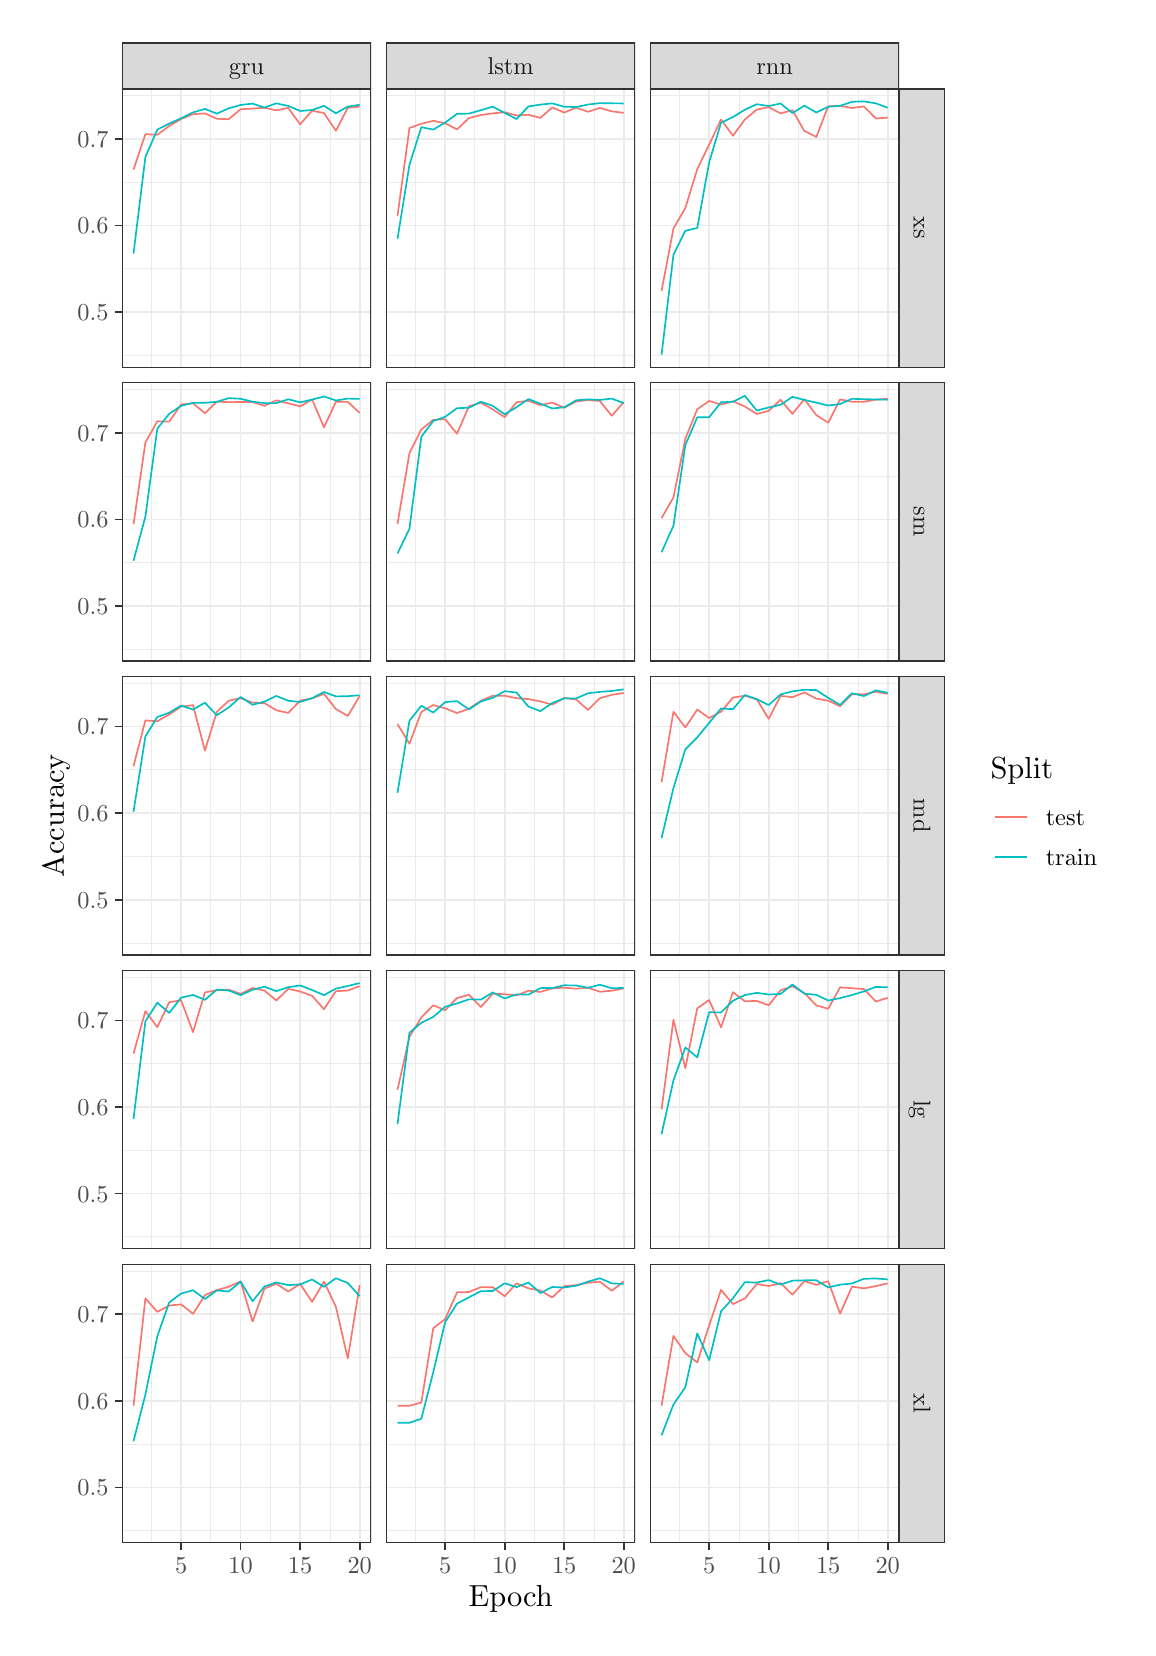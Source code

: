 % Created by tikzDevice version 0.12.4 on 2024-02-26 09:00:55
% !TEX encoding = UTF-8 Unicode
\begin{tikzpicture}[x=1pt,y=1pt]
\definecolor{fillColor}{RGB}{255,255,255}
\path[use as bounding box,fill=fillColor] (0,0) rectangle (397.48,578.16);
\begin{scope}
\path[clip] (  0.00,  0.00) rectangle (397.48,578.16);
\definecolor{drawColor}{RGB}{255,255,255}

\path[draw=drawColor,line width= 0.6pt,line join=round,line cap=round,fill=fillColor] (  0.00,  0.00) rectangle (397.48,578.16);
\end{scope}
\begin{scope}
\path[clip] ( 34.16,455.41) rectangle (124.06,556.09);
\definecolor{fillColor}{RGB}{255,255,255}

\path[fill=fillColor] ( 34.16,455.41) rectangle (124.06,556.09);
\definecolor{drawColor}{gray}{0.92}

\path[draw=drawColor,line width= 0.3pt,line join=round] ( 34.16,459.74) --
	(124.06,459.74);

\path[draw=drawColor,line width= 0.3pt,line join=round] ( 34.16,491.03) --
	(124.06,491.03);

\path[draw=drawColor,line width= 0.3pt,line join=round] ( 34.16,522.32) --
	(124.06,522.32);

\path[draw=drawColor,line width= 0.3pt,line join=round] ( 34.16,553.60) --
	(124.06,553.60);

\path[draw=drawColor,line width= 0.3pt,line join=round] ( 44.69,455.41) --
	( 44.69,556.09);

\path[draw=drawColor,line width= 0.3pt,line join=round] ( 66.20,455.41) --
	( 66.20,556.09);

\path[draw=drawColor,line width= 0.3pt,line join=round] ( 87.71,455.41) --
	( 87.71,556.09);

\path[draw=drawColor,line width= 0.3pt,line join=round] (109.22,455.41) --
	(109.22,556.09);

\path[draw=drawColor,line width= 0.6pt,line join=round] ( 34.16,475.38) --
	(124.06,475.38);

\path[draw=drawColor,line width= 0.6pt,line join=round] ( 34.16,506.67) --
	(124.06,506.67);

\path[draw=drawColor,line width= 0.6pt,line join=round] ( 34.16,537.96) --
	(124.06,537.96);

\path[draw=drawColor,line width= 0.6pt,line join=round] ( 55.45,455.41) --
	( 55.45,556.09);

\path[draw=drawColor,line width= 0.6pt,line join=round] ( 76.96,455.41) --
	( 76.96,556.09);

\path[draw=drawColor,line width= 0.6pt,line join=round] ( 98.46,455.41) --
	( 98.46,556.09);

\path[draw=drawColor,line width= 0.6pt,line join=round] (119.97,455.41) --
	(119.97,556.09);
\definecolor{drawColor}{RGB}{248,118,109}

\path[draw=drawColor,line width= 0.6pt,line join=round] ( 38.24,526.85) --
	( 42.54,539.66) --
	( 46.85,539.44) --
	( 51.15,542.66) --
	( 55.45,545.14) --
	( 59.75,546.88) --
	( 64.05,547.18) --
	( 68.35,545.23) --
	( 72.65,545.08) --
	( 76.96,548.68) --
	( 81.26,548.92) --
	( 85.56,549.22) --
	( 89.86,548.29) --
	( 94.16,549.13) --
	( 98.46,543.23) --
	(102.77,548.16) --
	(107.07,547.30) --
	(111.37,540.91) --
	(115.67,549.21) --
	(119.97,549.63);
\definecolor{drawColor}{RGB}{0,191,196}

\path[draw=drawColor,line width= 0.6pt,line join=round] ( 38.24,496.53) --
	( 42.54,531.44) --
	( 46.85,541.35) --
	( 51.15,543.49) --
	( 55.45,545.42) --
	( 59.75,547.53) --
	( 64.05,548.80) --
	( 68.35,547.09) --
	( 72.65,549.01) --
	( 76.96,550.23) --
	( 81.26,550.71) --
	( 85.56,549.29) --
	( 89.86,550.81) --
	( 94.16,549.87) --
	( 98.46,548.06) --
	(102.77,548.40) --
	(107.07,549.92) --
	(111.37,547.21) --
	(115.67,549.64) --
	(119.97,550.28);
\definecolor{drawColor}{gray}{0.20}

\path[draw=drawColor,line width= 0.6pt,line join=round,line cap=round] ( 34.16,455.41) rectangle (124.06,556.09);
\end{scope}
\begin{scope}
\path[clip] ( 34.16,349.23) rectangle (124.06,449.91);
\definecolor{fillColor}{RGB}{255,255,255}

\path[fill=fillColor] ( 34.16,349.23) rectangle (124.06,449.91);
\definecolor{drawColor}{gray}{0.92}

\path[draw=drawColor,line width= 0.3pt,line join=round] ( 34.16,353.56) --
	(124.06,353.56);

\path[draw=drawColor,line width= 0.3pt,line join=round] ( 34.16,384.85) --
	(124.06,384.85);

\path[draw=drawColor,line width= 0.3pt,line join=round] ( 34.16,416.14) --
	(124.06,416.14);

\path[draw=drawColor,line width= 0.3pt,line join=round] ( 34.16,447.42) --
	(124.06,447.42);

\path[draw=drawColor,line width= 0.3pt,line join=round] ( 44.69,349.23) --
	( 44.69,449.91);

\path[draw=drawColor,line width= 0.3pt,line join=round] ( 66.20,349.23) --
	( 66.20,449.91);

\path[draw=drawColor,line width= 0.3pt,line join=round] ( 87.71,349.23) --
	( 87.71,449.91);

\path[draw=drawColor,line width= 0.3pt,line join=round] (109.22,349.23) --
	(109.22,449.91);

\path[draw=drawColor,line width= 0.6pt,line join=round] ( 34.16,369.20) --
	(124.06,369.20);

\path[draw=drawColor,line width= 0.6pt,line join=round] ( 34.16,400.49) --
	(124.06,400.49);

\path[draw=drawColor,line width= 0.6pt,line join=round] ( 34.16,431.78) --
	(124.06,431.78);

\path[draw=drawColor,line width= 0.6pt,line join=round] ( 55.45,349.23) --
	( 55.45,449.91);

\path[draw=drawColor,line width= 0.6pt,line join=round] ( 76.96,349.23) --
	( 76.96,449.91);

\path[draw=drawColor,line width= 0.6pt,line join=round] ( 98.46,349.23) --
	( 98.46,449.91);

\path[draw=drawColor,line width= 0.6pt,line join=round] (119.97,349.23) --
	(119.97,449.91);
\definecolor{drawColor}{RGB}{248,118,109}

\path[draw=drawColor,line width= 0.6pt,line join=round] ( 38.24,398.75) --
	( 42.54,428.24) --
	( 46.85,435.93) --
	( 51.15,435.79) --
	( 55.45,442.01) --
	( 59.75,442.41) --
	( 64.05,438.84) --
	( 68.35,443.04) --
	( 72.65,442.83) --
	( 76.96,442.89) --
	( 81.26,442.92) --
	( 85.56,441.50) --
	( 89.86,443.50) --
	( 94.16,442.42) --
	( 98.46,441.33) --
	(102.77,443.83) --
	(107.07,433.75) --
	(111.37,442.98) --
	(115.67,442.94) --
	(119.97,438.98);
\definecolor{drawColor}{RGB}{0,191,196}

\path[draw=drawColor,line width= 0.6pt,line join=round] ( 38.24,385.52) --
	( 42.54,401.51) --
	( 46.85,433.29) --
	( 51.15,438.64) --
	( 55.45,441.50) --
	( 59.75,442.57) --
	( 64.05,442.61) --
	( 68.35,442.97) --
	( 72.65,444.28) --
	( 76.96,444.06) --
	( 81.26,442.99) --
	( 85.56,442.49) --
	( 89.86,442.50) --
	( 94.16,443.87) --
	( 98.46,442.79) --
	(102.77,443.76) --
	(107.07,444.89) --
	(111.37,443.43) --
	(115.67,444.13) --
	(119.97,444.00);
\definecolor{drawColor}{gray}{0.20}

\path[draw=drawColor,line width= 0.6pt,line join=round,line cap=round] ( 34.16,349.23) rectangle (124.06,449.91);
\end{scope}
\begin{scope}
\path[clip] ( 34.16,243.05) rectangle (124.06,343.73);
\definecolor{fillColor}{RGB}{255,255,255}

\path[fill=fillColor] ( 34.16,243.05) rectangle (124.06,343.73);
\definecolor{drawColor}{gray}{0.92}

\path[draw=drawColor,line width= 0.3pt,line join=round] ( 34.16,247.38) --
	(124.06,247.38);

\path[draw=drawColor,line width= 0.3pt,line join=round] ( 34.16,278.67) --
	(124.06,278.67);

\path[draw=drawColor,line width= 0.3pt,line join=round] ( 34.16,309.95) --
	(124.06,309.95);

\path[draw=drawColor,line width= 0.3pt,line join=round] ( 34.16,341.24) --
	(124.06,341.24);

\path[draw=drawColor,line width= 0.3pt,line join=round] ( 44.69,243.05) --
	( 44.69,343.73);

\path[draw=drawColor,line width= 0.3pt,line join=round] ( 66.20,243.05) --
	( 66.20,343.73);

\path[draw=drawColor,line width= 0.3pt,line join=round] ( 87.71,243.05) --
	( 87.71,343.73);

\path[draw=drawColor,line width= 0.3pt,line join=round] (109.22,243.05) --
	(109.22,343.73);

\path[draw=drawColor,line width= 0.6pt,line join=round] ( 34.16,263.02) --
	(124.06,263.02);

\path[draw=drawColor,line width= 0.6pt,line join=round] ( 34.16,294.31) --
	(124.06,294.31);

\path[draw=drawColor,line width= 0.6pt,line join=round] ( 34.16,325.60) --
	(124.06,325.60);

\path[draw=drawColor,line width= 0.6pt,line join=round] ( 55.45,243.05) --
	( 55.45,343.73);

\path[draw=drawColor,line width= 0.6pt,line join=round] ( 76.96,243.05) --
	( 76.96,343.73);

\path[draw=drawColor,line width= 0.6pt,line join=round] ( 98.46,243.05) --
	( 98.46,343.73);

\path[draw=drawColor,line width= 0.6pt,line join=round] (119.97,243.05) --
	(119.97,343.73);
\definecolor{drawColor}{RGB}{248,118,109}

\path[draw=drawColor,line width= 0.6pt,line join=round] ( 38.24,311.33) --
	( 42.54,327.83) --
	( 46.85,327.52) --
	( 51.15,330.00) --
	( 55.45,332.84) --
	( 59.75,333.34) --
	( 64.05,316.92) --
	( 68.35,330.94) --
	( 72.65,334.95) --
	( 76.96,335.88) --
	( 81.26,334.27) --
	( 85.56,334.09) --
	( 89.86,331.49) --
	( 94.16,330.54) --
	( 98.46,334.99) --
	(102.77,335.80) --
	(107.07,337.42) --
	(111.37,331.94) --
	(115.67,329.43) --
	(119.97,336.64);
\definecolor{drawColor}{RGB}{0,191,196}

\path[draw=drawColor,line width= 0.6pt,line join=round] ( 38.24,294.82) --
	( 42.54,322.03) --
	( 46.85,329.06) --
	( 51.15,330.62) --
	( 55.45,333.17) --
	( 59.75,331.77) --
	( 64.05,334.22) --
	( 68.35,329.70) --
	( 72.65,332.53) --
	( 76.96,336.30) --
	( 81.26,333.48) --
	( 85.56,334.62) --
	( 89.86,336.68) --
	( 94.16,334.93) --
	( 98.46,334.51) --
	(102.77,335.86) --
	(107.07,338.11) --
	(111.37,336.51) --
	(115.67,336.59) --
	(119.97,336.92);
\definecolor{drawColor}{gray}{0.20}

\path[draw=drawColor,line width= 0.6pt,line join=round,line cap=round] ( 34.16,243.05) rectangle (124.06,343.73);
\end{scope}
\begin{scope}
\path[clip] ( 34.16,136.87) rectangle (124.06,237.55);
\definecolor{fillColor}{RGB}{255,255,255}

\path[fill=fillColor] ( 34.16,136.87) rectangle (124.06,237.55);
\definecolor{drawColor}{gray}{0.92}

\path[draw=drawColor,line width= 0.3pt,line join=round] ( 34.16,141.20) --
	(124.06,141.20);

\path[draw=drawColor,line width= 0.3pt,line join=round] ( 34.16,172.49) --
	(124.06,172.49);

\path[draw=drawColor,line width= 0.3pt,line join=round] ( 34.16,203.77) --
	(124.06,203.77);

\path[draw=drawColor,line width= 0.3pt,line join=round] ( 34.16,235.06) --
	(124.06,235.06);

\path[draw=drawColor,line width= 0.3pt,line join=round] ( 44.69,136.87) --
	( 44.69,237.55);

\path[draw=drawColor,line width= 0.3pt,line join=round] ( 66.20,136.87) --
	( 66.20,237.55);

\path[draw=drawColor,line width= 0.3pt,line join=round] ( 87.71,136.87) --
	( 87.71,237.55);

\path[draw=drawColor,line width= 0.3pt,line join=round] (109.22,136.87) --
	(109.22,237.55);

\path[draw=drawColor,line width= 0.6pt,line join=round] ( 34.16,156.84) --
	(124.06,156.84);

\path[draw=drawColor,line width= 0.6pt,line join=round] ( 34.16,188.13) --
	(124.06,188.13);

\path[draw=drawColor,line width= 0.6pt,line join=round] ( 34.16,219.42) --
	(124.06,219.42);

\path[draw=drawColor,line width= 0.6pt,line join=round] ( 55.45,136.87) --
	( 55.45,237.55);

\path[draw=drawColor,line width= 0.6pt,line join=round] ( 76.96,136.87) --
	( 76.96,237.55);

\path[draw=drawColor,line width= 0.6pt,line join=round] ( 98.46,136.87) --
	( 98.46,237.55);

\path[draw=drawColor,line width= 0.6pt,line join=round] (119.97,136.87) --
	(119.97,237.55);
\definecolor{drawColor}{RGB}{248,118,109}

\path[draw=drawColor,line width= 0.6pt,line join=round] ( 38.24,207.42) --
	( 42.54,222.80) --
	( 46.85,216.99) --
	( 51.15,226.01) --
	( 55.45,226.67) --
	( 59.75,215.22) --
	( 64.05,229.55) --
	( 68.35,230.33) --
	( 72.65,230.55) --
	( 76.96,229.00) --
	( 81.26,231.14) --
	( 85.56,230.21) --
	( 89.86,226.64) --
	( 94.16,230.82) --
	( 98.46,229.88) --
	(102.77,228.32) --
	(107.07,223.48) --
	(111.37,230.01) --
	(115.67,230.21) --
	(119.97,231.84);
\definecolor{drawColor}{RGB}{0,191,196}

\path[draw=drawColor,line width= 0.6pt,line join=round] ( 38.24,183.82) --
	( 42.54,219.12) --
	( 46.85,225.83) --
	( 51.15,222.15) --
	( 55.45,227.66) --
	( 59.75,228.62) --
	( 64.05,226.88) --
	( 68.35,230.56) --
	( 72.65,230.24) --
	( 76.96,228.55) --
	( 81.26,230.50) --
	( 85.56,231.63) --
	( 89.86,230.00) --
	( 94.16,231.44) --
	( 98.46,232.06) --
	(102.77,230.41) --
	(107.07,228.55) --
	(111.37,230.93) --
	(115.67,231.87) --
	(119.97,232.92);
\definecolor{drawColor}{gray}{0.20}

\path[draw=drawColor,line width= 0.6pt,line join=round,line cap=round] ( 34.16,136.87) rectangle (124.06,237.55);
\end{scope}
\begin{scope}
\path[clip] ( 34.16, 30.69) rectangle (124.06,131.37);
\definecolor{fillColor}{RGB}{255,255,255}

\path[fill=fillColor] ( 34.16, 30.69) rectangle (124.06,131.37);
\definecolor{drawColor}{gray}{0.92}

\path[draw=drawColor,line width= 0.3pt,line join=round] ( 34.16, 35.02) --
	(124.06, 35.02);

\path[draw=drawColor,line width= 0.3pt,line join=round] ( 34.16, 66.31) --
	(124.06, 66.31);

\path[draw=drawColor,line width= 0.3pt,line join=round] ( 34.16, 97.59) --
	(124.06, 97.59);

\path[draw=drawColor,line width= 0.3pt,line join=round] ( 34.16,128.88) --
	(124.06,128.88);

\path[draw=drawColor,line width= 0.3pt,line join=round] ( 44.69, 30.69) --
	( 44.69,131.37);

\path[draw=drawColor,line width= 0.3pt,line join=round] ( 66.20, 30.69) --
	( 66.20,131.37);

\path[draw=drawColor,line width= 0.3pt,line join=round] ( 87.71, 30.69) --
	( 87.71,131.37);

\path[draw=drawColor,line width= 0.3pt,line join=round] (109.22, 30.69) --
	(109.22,131.37);

\path[draw=drawColor,line width= 0.6pt,line join=round] ( 34.16, 50.66) --
	(124.06, 50.66);

\path[draw=drawColor,line width= 0.6pt,line join=round] ( 34.16, 81.95) --
	(124.06, 81.95);

\path[draw=drawColor,line width= 0.6pt,line join=round] ( 34.16,113.24) --
	(124.06,113.24);

\path[draw=drawColor,line width= 0.6pt,line join=round] ( 55.45, 30.69) --
	( 55.45,131.37);

\path[draw=drawColor,line width= 0.6pt,line join=round] ( 76.96, 30.69) --
	( 76.96,131.37);

\path[draw=drawColor,line width= 0.6pt,line join=round] ( 98.46, 30.69) --
	( 98.46,131.37);

\path[draw=drawColor,line width= 0.6pt,line join=round] (119.97, 30.69) --
	(119.97,131.37);
\definecolor{drawColor}{RGB}{248,118,109}

\path[draw=drawColor,line width= 0.6pt,line join=round] ( 38.24, 80.20) --
	( 42.54,119.00) --
	( 46.85,114.12) --
	( 51.15,116.40) --
	( 55.45,116.83) --
	( 59.75,113.41) --
	( 64.05,120.15) --
	( 68.35,121.98) --
	( 72.65,123.20) --
	( 76.96,125.15) --
	( 81.26,110.59) --
	( 85.56,122.50) --
	( 89.86,124.28) --
	( 94.16,121.47) --
	( 98.46,124.22) --
	(102.77,117.75) --
	(107.07,125.02) --
	(111.37,115.98) --
	(115.67, 97.33) --
	(119.97,123.75);
\definecolor{drawColor}{RGB}{0,191,196}

\path[draw=drawColor,line width= 0.6pt,line join=round] ( 38.24, 67.35) --
	( 42.54, 84.27) --
	( 46.85,105.32) --
	( 51.15,117.54) --
	( 55.45,120.73) --
	( 59.75,121.96) --
	( 64.05,118.78) --
	( 68.35,121.84) --
	( 72.65,121.47) --
	( 76.96,125.05) --
	( 81.26,117.95) --
	( 85.56,123.29) --
	( 89.86,124.77) --
	( 94.16,123.78) --
	( 98.46,124.05) --
	(102.77,125.81) --
	(107.07,123.15) --
	(111.37,126.26) --
	(115.67,124.54) --
	(119.97,119.80);
\definecolor{drawColor}{gray}{0.20}

\path[draw=drawColor,line width= 0.6pt,line join=round,line cap=round] ( 34.16, 30.69) rectangle (124.06,131.37);
\end{scope}
\begin{scope}
\path[clip] (129.56,455.41) rectangle (219.46,556.09);
\definecolor{fillColor}{RGB}{255,255,255}

\path[fill=fillColor] (129.56,455.41) rectangle (219.46,556.09);
\definecolor{drawColor}{gray}{0.92}

\path[draw=drawColor,line width= 0.3pt,line join=round] (129.56,459.74) --
	(219.46,459.74);

\path[draw=drawColor,line width= 0.3pt,line join=round] (129.56,491.03) --
	(219.46,491.03);

\path[draw=drawColor,line width= 0.3pt,line join=round] (129.56,522.32) --
	(219.46,522.32);

\path[draw=drawColor,line width= 0.3pt,line join=round] (129.56,553.60) --
	(219.46,553.60);

\path[draw=drawColor,line width= 0.3pt,line join=round] (140.10,455.41) --
	(140.10,556.09);

\path[draw=drawColor,line width= 0.3pt,line join=round] (161.60,455.41) --
	(161.60,556.09);

\path[draw=drawColor,line width= 0.3pt,line join=round] (183.11,455.41) --
	(183.11,556.09);

\path[draw=drawColor,line width= 0.3pt,line join=round] (204.62,455.41) --
	(204.62,556.09);

\path[draw=drawColor,line width= 0.6pt,line join=round] (129.56,475.38) --
	(219.46,475.38);

\path[draw=drawColor,line width= 0.6pt,line join=round] (129.56,506.67) --
	(219.46,506.67);

\path[draw=drawColor,line width= 0.6pt,line join=round] (129.56,537.96) --
	(219.46,537.96);

\path[draw=drawColor,line width= 0.6pt,line join=round] (150.85,455.41) --
	(150.85,556.09);

\path[draw=drawColor,line width= 0.6pt,line join=round] (172.36,455.41) --
	(172.36,556.09);

\path[draw=drawColor,line width= 0.6pt,line join=round] (193.87,455.41) --
	(193.87,556.09);

\path[draw=drawColor,line width= 0.6pt,line join=round] (215.37,455.41) --
	(215.37,556.09);
\definecolor{drawColor}{RGB}{248,118,109}

\path[draw=drawColor,line width= 0.6pt,line join=round] (133.64,510.10) --
	(137.95,541.91) --
	(142.25,543.42) --
	(146.55,544.49) --
	(150.85,543.62) --
	(155.15,541.39) --
	(159.45,545.47) --
	(163.76,546.61) --
	(168.06,547.19) --
	(172.36,547.59) --
	(176.66,546.43) --
	(180.96,546.69) --
	(185.26,545.57) --
	(189.56,549.32) --
	(193.87,547.48) --
	(198.17,549.26) --
	(202.47,547.77) --
	(206.77,549.15) --
	(211.07,547.93) --
	(215.37,547.36);
\definecolor{drawColor}{RGB}{0,191,196}

\path[draw=drawColor,line width= 0.6pt,line join=round] (133.64,501.89) --
	(137.95,528.58) --
	(142.25,542.19) --
	(146.55,541.33) --
	(150.85,543.84) --
	(155.15,547.01) --
	(159.45,547.10) --
	(163.76,548.33) --
	(168.06,549.61) --
	(172.36,547.34) --
	(176.66,545.14) --
	(180.96,549.70) --
	(185.26,550.35) --
	(189.56,550.80) --
	(193.87,549.58) --
	(198.17,549.47) --
	(202.47,550.37) --
	(206.77,550.89) --
	(211.07,550.82) --
	(215.37,550.77);
\definecolor{drawColor}{gray}{0.20}

\path[draw=drawColor,line width= 0.6pt,line join=round,line cap=round] (129.56,455.41) rectangle (219.46,556.09);
\end{scope}
\begin{scope}
\path[clip] (129.56,349.23) rectangle (219.46,449.91);
\definecolor{fillColor}{RGB}{255,255,255}

\path[fill=fillColor] (129.56,349.23) rectangle (219.46,449.91);
\definecolor{drawColor}{gray}{0.92}

\path[draw=drawColor,line width= 0.3pt,line join=round] (129.56,353.56) --
	(219.46,353.56);

\path[draw=drawColor,line width= 0.3pt,line join=round] (129.56,384.85) --
	(219.46,384.85);

\path[draw=drawColor,line width= 0.3pt,line join=round] (129.56,416.14) --
	(219.46,416.14);

\path[draw=drawColor,line width= 0.3pt,line join=round] (129.56,447.42) --
	(219.46,447.42);

\path[draw=drawColor,line width= 0.3pt,line join=round] (140.10,349.23) --
	(140.10,449.91);

\path[draw=drawColor,line width= 0.3pt,line join=round] (161.60,349.23) --
	(161.60,449.91);

\path[draw=drawColor,line width= 0.3pt,line join=round] (183.11,349.23) --
	(183.11,449.91);

\path[draw=drawColor,line width= 0.3pt,line join=round] (204.62,349.23) --
	(204.62,449.91);

\path[draw=drawColor,line width= 0.6pt,line join=round] (129.56,369.20) --
	(219.46,369.20);

\path[draw=drawColor,line width= 0.6pt,line join=round] (129.56,400.49) --
	(219.46,400.49);

\path[draw=drawColor,line width= 0.6pt,line join=round] (129.56,431.78) --
	(219.46,431.78);

\path[draw=drawColor,line width= 0.6pt,line join=round] (150.85,349.23) --
	(150.85,449.91);

\path[draw=drawColor,line width= 0.6pt,line join=round] (172.36,349.23) --
	(172.36,449.91);

\path[draw=drawColor,line width= 0.6pt,line join=round] (193.87,349.23) --
	(193.87,449.91);

\path[draw=drawColor,line width= 0.6pt,line join=round] (215.37,349.23) --
	(215.37,449.91);
\definecolor{drawColor}{RGB}{248,118,109}

\path[draw=drawColor,line width= 0.6pt,line join=round] (133.64,398.87) --
	(137.95,424.39) --
	(142.25,432.99) --
	(146.55,436.43) --
	(150.85,436.68) --
	(155.15,431.42) --
	(159.45,441.36) --
	(163.76,442.62) --
	(168.06,440.26) --
	(172.36,437.41) --
	(176.66,442.82) --
	(180.96,443.33) --
	(185.26,441.78) --
	(189.56,442.64) --
	(193.87,440.81) --
	(198.17,443.06) --
	(202.47,443.59) --
	(206.77,443.25) --
	(211.07,437.91) --
	(215.37,442.81);
\definecolor{drawColor}{RGB}{0,191,196}

\path[draw=drawColor,line width= 0.6pt,line join=round] (133.64,388.17) --
	(137.95,397.10) --
	(142.25,430.35) --
	(146.55,436.02) --
	(150.85,437.52) --
	(155.15,440.66) --
	(159.45,440.81) --
	(163.76,443.00) --
	(168.06,441.49) --
	(172.36,438.45) --
	(176.66,441.02) --
	(180.96,443.94) --
	(185.26,442.28) --
	(189.56,440.56) --
	(193.87,440.98) --
	(198.17,443.50) --
	(202.47,443.84) --
	(206.77,443.64) --
	(211.07,444.12) --
	(215.37,442.50);
\definecolor{drawColor}{gray}{0.20}

\path[draw=drawColor,line width= 0.6pt,line join=round,line cap=round] (129.56,349.23) rectangle (219.46,449.91);
\end{scope}
\begin{scope}
\path[clip] (129.56,243.05) rectangle (219.46,343.73);
\definecolor{fillColor}{RGB}{255,255,255}

\path[fill=fillColor] (129.56,243.05) rectangle (219.46,343.73);
\definecolor{drawColor}{gray}{0.92}

\path[draw=drawColor,line width= 0.3pt,line join=round] (129.56,247.38) --
	(219.46,247.38);

\path[draw=drawColor,line width= 0.3pt,line join=round] (129.56,278.67) --
	(219.46,278.67);

\path[draw=drawColor,line width= 0.3pt,line join=round] (129.56,309.95) --
	(219.46,309.95);

\path[draw=drawColor,line width= 0.3pt,line join=round] (129.56,341.24) --
	(219.46,341.24);

\path[draw=drawColor,line width= 0.3pt,line join=round] (140.10,243.05) --
	(140.10,343.73);

\path[draw=drawColor,line width= 0.3pt,line join=round] (161.60,243.05) --
	(161.60,343.73);

\path[draw=drawColor,line width= 0.3pt,line join=round] (183.11,243.05) --
	(183.11,343.73);

\path[draw=drawColor,line width= 0.3pt,line join=round] (204.62,243.05) --
	(204.62,343.73);

\path[draw=drawColor,line width= 0.6pt,line join=round] (129.56,263.02) --
	(219.46,263.02);

\path[draw=drawColor,line width= 0.6pt,line join=round] (129.56,294.31) --
	(219.46,294.31);

\path[draw=drawColor,line width= 0.6pt,line join=round] (129.56,325.60) --
	(219.46,325.60);

\path[draw=drawColor,line width= 0.6pt,line join=round] (150.85,243.05) --
	(150.85,343.73);

\path[draw=drawColor,line width= 0.6pt,line join=round] (172.36,243.05) --
	(172.36,343.73);

\path[draw=drawColor,line width= 0.6pt,line join=round] (193.87,243.05) --
	(193.87,343.73);

\path[draw=drawColor,line width= 0.6pt,line join=round] (215.37,243.05) --
	(215.37,343.73);
\definecolor{drawColor}{RGB}{248,118,109}

\path[draw=drawColor,line width= 0.6pt,line join=round] (133.64,326.50) --
	(137.95,319.42) --
	(142.25,330.90) --
	(146.55,333.40) --
	(150.85,332.19) --
	(155.15,330.50) --
	(159.45,332.09) --
	(163.76,334.92) --
	(168.06,336.78) --
	(172.36,336.76) --
	(176.66,335.87) --
	(180.96,335.53) --
	(185.26,334.71) --
	(189.56,333.52) --
	(193.87,335.93) --
	(198.17,335.39) --
	(202.47,331.62) --
	(206.77,335.86) --
	(211.07,337.08) --
	(215.37,337.75);
\definecolor{drawColor}{RGB}{0,191,196}

\path[draw=drawColor,line width= 0.6pt,line join=round] (133.64,301.69) --
	(137.95,327.69) --
	(142.25,333.12) --
	(146.55,330.68) --
	(150.85,334.44) --
	(155.15,334.80) --
	(159.45,331.82) --
	(163.76,334.67) --
	(168.06,335.99) --
	(172.36,338.40) --
	(176.66,337.90) --
	(180.96,332.82) --
	(185.26,331.20) --
	(189.56,334.14) --
	(193.87,335.79) --
	(198.17,335.77) --
	(202.47,337.65) --
	(206.77,338.14) --
	(211.07,338.48) --
	(215.37,339.06);
\definecolor{drawColor}{gray}{0.20}

\path[draw=drawColor,line width= 0.6pt,line join=round,line cap=round] (129.56,243.05) rectangle (219.46,343.73);
\end{scope}
\begin{scope}
\path[clip] (129.56,136.87) rectangle (219.46,237.55);
\definecolor{fillColor}{RGB}{255,255,255}

\path[fill=fillColor] (129.56,136.87) rectangle (219.46,237.55);
\definecolor{drawColor}{gray}{0.92}

\path[draw=drawColor,line width= 0.3pt,line join=round] (129.56,141.20) --
	(219.46,141.20);

\path[draw=drawColor,line width= 0.3pt,line join=round] (129.56,172.49) --
	(219.46,172.49);

\path[draw=drawColor,line width= 0.3pt,line join=round] (129.56,203.77) --
	(219.46,203.77);

\path[draw=drawColor,line width= 0.3pt,line join=round] (129.56,235.06) --
	(219.46,235.06);

\path[draw=drawColor,line width= 0.3pt,line join=round] (140.10,136.87) --
	(140.10,237.55);

\path[draw=drawColor,line width= 0.3pt,line join=round] (161.60,136.87) --
	(161.60,237.55);

\path[draw=drawColor,line width= 0.3pt,line join=round] (183.11,136.87) --
	(183.11,237.55);

\path[draw=drawColor,line width= 0.3pt,line join=round] (204.62,136.87) --
	(204.62,237.55);

\path[draw=drawColor,line width= 0.6pt,line join=round] (129.56,156.84) --
	(219.46,156.84);

\path[draw=drawColor,line width= 0.6pt,line join=round] (129.56,188.13) --
	(219.46,188.13);

\path[draw=drawColor,line width= 0.6pt,line join=round] (129.56,219.42) --
	(219.46,219.42);

\path[draw=drawColor,line width= 0.6pt,line join=round] (150.85,136.87) --
	(150.85,237.55);

\path[draw=drawColor,line width= 0.6pt,line join=round] (172.36,136.87) --
	(172.36,237.55);

\path[draw=drawColor,line width= 0.6pt,line join=round] (193.87,136.87) --
	(193.87,237.55);

\path[draw=drawColor,line width= 0.6pt,line join=round] (215.37,136.87) --
	(215.37,237.55);
\definecolor{drawColor}{RGB}{248,118,109}

\path[draw=drawColor,line width= 0.6pt,line join=round] (133.64,194.35) --
	(137.95,213.47) --
	(142.25,220.51) --
	(146.55,224.90) --
	(150.85,223.15) --
	(155.15,227.51) --
	(159.45,228.69) --
	(163.76,224.29) --
	(168.06,229.09) --
	(172.36,228.92) --
	(176.66,228.45) --
	(180.96,230.16) --
	(185.26,229.72) --
	(189.56,231.01) --
	(193.87,231.25) --
	(198.17,230.89) --
	(202.47,231.24) --
	(206.77,229.79) --
	(211.07,230.16) --
	(215.37,231.00);
\definecolor{drawColor}{RGB}{0,191,196}

\path[draw=drawColor,line width= 0.6pt,line join=round] (133.64,181.98) --
	(137.95,214.97) --
	(142.25,218.56) --
	(146.55,220.72) --
	(150.85,224.34) --
	(155.15,225.57) --
	(159.45,227.05) --
	(163.76,226.96) --
	(168.06,229.54) --
	(172.36,227.36) --
	(176.66,228.84) --
	(180.96,228.75) --
	(185.26,231.11) --
	(189.56,231.14) --
	(193.87,232.12) --
	(198.17,232.07) --
	(202.47,231.22) --
	(206.77,232.33) --
	(211.07,231.04) --
	(215.37,231.18);
\definecolor{drawColor}{gray}{0.20}

\path[draw=drawColor,line width= 0.6pt,line join=round,line cap=round] (129.56,136.87) rectangle (219.46,237.55);
\end{scope}
\begin{scope}
\path[clip] (129.56, 30.69) rectangle (219.46,131.37);
\definecolor{fillColor}{RGB}{255,255,255}

\path[fill=fillColor] (129.56, 30.69) rectangle (219.46,131.37);
\definecolor{drawColor}{gray}{0.92}

\path[draw=drawColor,line width= 0.3pt,line join=round] (129.56, 35.02) --
	(219.46, 35.02);

\path[draw=drawColor,line width= 0.3pt,line join=round] (129.56, 66.31) --
	(219.46, 66.31);

\path[draw=drawColor,line width= 0.3pt,line join=round] (129.56, 97.59) --
	(219.46, 97.59);

\path[draw=drawColor,line width= 0.3pt,line join=round] (129.56,128.88) --
	(219.46,128.88);

\path[draw=drawColor,line width= 0.3pt,line join=round] (140.10, 30.69) --
	(140.10,131.37);

\path[draw=drawColor,line width= 0.3pt,line join=round] (161.60, 30.69) --
	(161.60,131.37);

\path[draw=drawColor,line width= 0.3pt,line join=round] (183.11, 30.69) --
	(183.11,131.37);

\path[draw=drawColor,line width= 0.3pt,line join=round] (204.62, 30.69) --
	(204.62,131.37);

\path[draw=drawColor,line width= 0.6pt,line join=round] (129.56, 50.66) --
	(219.46, 50.66);

\path[draw=drawColor,line width= 0.6pt,line join=round] (129.56, 81.95) --
	(219.46, 81.95);

\path[draw=drawColor,line width= 0.6pt,line join=round] (129.56,113.24) --
	(219.46,113.24);

\path[draw=drawColor,line width= 0.6pt,line join=round] (150.85, 30.69) --
	(150.85,131.37);

\path[draw=drawColor,line width= 0.6pt,line join=round] (172.36, 30.69) --
	(172.36,131.37);

\path[draw=drawColor,line width= 0.6pt,line join=round] (193.87, 30.69) --
	(193.87,131.37);

\path[draw=drawColor,line width= 0.6pt,line join=round] (215.37, 30.69) --
	(215.37,131.37);
\definecolor{drawColor}{RGB}{248,118,109}

\path[draw=drawColor,line width= 0.6pt,line join=round] (133.64, 80.20) --
	(137.95, 80.20) --
	(142.25, 81.34) --
	(146.55,108.19) --
	(150.85,111.52) --
	(155.15,121.17) --
	(159.45,121.29) --
	(163.76,123.05) --
	(168.06,123.02) --
	(172.36,119.77) --
	(176.66,124.42) --
	(180.96,122.60) --
	(185.26,121.82) --
	(189.56,119.31) --
	(193.87,123.41) --
	(198.17,123.80) --
	(202.47,124.64) --
	(206.77,125.03) --
	(211.07,121.73) --
	(215.37,125.12);
\definecolor{drawColor}{RGB}{0,191,196}

\path[draw=drawColor,line width= 0.6pt,line join=round] (133.64, 74.02) --
	(137.95, 74.02) --
	(142.25, 75.52) --
	(146.55, 92.27) --
	(150.85,110.41) --
	(155.15,117.09) --
	(159.45,119.36) --
	(163.76,121.60) --
	(168.06,121.65) --
	(172.36,124.44) --
	(176.66,123.06) --
	(180.96,124.74) --
	(185.26,120.92) --
	(189.56,123.10) --
	(193.87,122.93) --
	(198.17,123.54) --
	(202.47,125.04) --
	(206.77,126.26) --
	(211.07,124.42) --
	(215.37,124.21);
\definecolor{drawColor}{gray}{0.20}

\path[draw=drawColor,line width= 0.6pt,line join=round,line cap=round] (129.56, 30.69) rectangle (219.46,131.37);
\end{scope}
\begin{scope}
\path[clip] (224.96,455.41) rectangle (314.86,556.09);
\definecolor{fillColor}{RGB}{255,255,255}

\path[fill=fillColor] (224.96,455.41) rectangle (314.86,556.09);
\definecolor{drawColor}{gray}{0.92}

\path[draw=drawColor,line width= 0.3pt,line join=round] (224.96,459.74) --
	(314.86,459.74);

\path[draw=drawColor,line width= 0.3pt,line join=round] (224.96,491.03) --
	(314.86,491.03);

\path[draw=drawColor,line width= 0.3pt,line join=round] (224.96,522.32) --
	(314.86,522.32);

\path[draw=drawColor,line width= 0.3pt,line join=round] (224.96,553.60) --
	(314.86,553.60);

\path[draw=drawColor,line width= 0.3pt,line join=round] (235.50,455.41) --
	(235.50,556.09);

\path[draw=drawColor,line width= 0.3pt,line join=round] (257.01,455.41) --
	(257.01,556.09);

\path[draw=drawColor,line width= 0.3pt,line join=round] (278.51,455.41) --
	(278.51,556.09);

\path[draw=drawColor,line width= 0.3pt,line join=round] (300.02,455.41) --
	(300.02,556.09);

\path[draw=drawColor,line width= 0.6pt,line join=round] (224.96,475.38) --
	(314.86,475.38);

\path[draw=drawColor,line width= 0.6pt,line join=round] (224.96,506.67) --
	(314.86,506.67);

\path[draw=drawColor,line width= 0.6pt,line join=round] (224.96,537.96) --
	(314.86,537.96);

\path[draw=drawColor,line width= 0.6pt,line join=round] (246.25,455.41) --
	(246.25,556.09);

\path[draw=drawColor,line width= 0.6pt,line join=round] (267.76,455.41) --
	(267.76,556.09);

\path[draw=drawColor,line width= 0.6pt,line join=round] (289.27,455.41) --
	(289.27,556.09);

\path[draw=drawColor,line width= 0.6pt,line join=round] (310.78,455.41) --
	(310.78,556.09);
\definecolor{drawColor}{RGB}{248,118,109}

\path[draw=drawColor,line width= 0.6pt,line join=round] (229.05,483.06) --
	(233.35,505.56) --
	(237.65,513.01) --
	(241.95,527.02) --
	(246.25,535.91) --
	(250.55,544.97) --
	(254.86,539.12) --
	(259.16,544.98) --
	(263.46,548.56) --
	(267.76,549.42) --
	(272.06,547.20) --
	(276.36,548.30) --
	(280.66,540.85) --
	(284.97,538.65) --
	(289.27,549.76) --
	(293.57,549.93) --
	(297.87,549.12) --
	(302.17,549.71) --
	(306.47,545.35) --
	(310.78,545.65);
\definecolor{drawColor}{RGB}{0,191,196}

\path[draw=drawColor,line width= 0.6pt,line join=round] (229.05,459.98) --
	(233.35,496.09) --
	(237.65,504.74) --
	(241.95,505.79) --
	(246.25,529.50) --
	(250.55,543.80) --
	(254.86,545.88) --
	(259.16,548.51) --
	(263.46,550.49) --
	(267.76,549.84) --
	(272.06,550.75) --
	(276.36,547.30) --
	(280.66,549.95) --
	(284.97,547.51) --
	(289.27,549.56) --
	(293.57,549.92) --
	(297.87,551.37) --
	(302.17,551.51) --
	(306.47,550.81) --
	(310.78,549.23);
\definecolor{drawColor}{gray}{0.20}

\path[draw=drawColor,line width= 0.6pt,line join=round,line cap=round] (224.96,455.41) rectangle (314.86,556.09);
\end{scope}
\begin{scope}
\path[clip] (224.96,349.23) rectangle (314.86,449.91);
\definecolor{fillColor}{RGB}{255,255,255}

\path[fill=fillColor] (224.96,349.23) rectangle (314.86,449.91);
\definecolor{drawColor}{gray}{0.92}

\path[draw=drawColor,line width= 0.3pt,line join=round] (224.96,353.56) --
	(314.86,353.56);

\path[draw=drawColor,line width= 0.3pt,line join=round] (224.96,384.85) --
	(314.86,384.85);

\path[draw=drawColor,line width= 0.3pt,line join=round] (224.96,416.14) --
	(314.86,416.14);

\path[draw=drawColor,line width= 0.3pt,line join=round] (224.96,447.42) --
	(314.86,447.42);

\path[draw=drawColor,line width= 0.3pt,line join=round] (235.50,349.23) --
	(235.50,449.91);

\path[draw=drawColor,line width= 0.3pt,line join=round] (257.01,349.23) --
	(257.01,449.91);

\path[draw=drawColor,line width= 0.3pt,line join=round] (278.51,349.23) --
	(278.51,449.91);

\path[draw=drawColor,line width= 0.3pt,line join=round] (300.02,349.23) --
	(300.02,449.91);

\path[draw=drawColor,line width= 0.6pt,line join=round] (224.96,369.20) --
	(314.86,369.20);

\path[draw=drawColor,line width= 0.6pt,line join=round] (224.96,400.49) --
	(314.86,400.49);

\path[draw=drawColor,line width= 0.6pt,line join=round] (224.96,431.78) --
	(314.86,431.78);

\path[draw=drawColor,line width= 0.6pt,line join=round] (246.25,349.23) --
	(246.25,449.91);

\path[draw=drawColor,line width= 0.6pt,line join=round] (267.76,349.23) --
	(267.76,449.91);

\path[draw=drawColor,line width= 0.6pt,line join=round] (289.27,349.23) --
	(289.27,449.91);

\path[draw=drawColor,line width= 0.6pt,line join=round] (310.78,349.23) --
	(310.78,449.91);
\definecolor{drawColor}{RGB}{248,118,109}

\path[draw=drawColor,line width= 0.6pt,line join=round] (229.05,400.91) --
	(233.35,408.40) --
	(237.65,429.64) --
	(241.95,440.26) --
	(246.25,443.28) --
	(250.55,441.96) --
	(254.86,443.14) --
	(259.16,441.27) --
	(263.46,438.57) --
	(267.76,439.67) --
	(272.06,443.70) --
	(276.36,438.59) --
	(280.66,443.91) --
	(284.97,438.16) --
	(289.27,435.41) --
	(293.57,443.84) --
	(297.87,443.00) --
	(302.17,442.99) --
	(306.47,443.73) --
	(310.78,444.07);
\definecolor{drawColor}{RGB}{0,191,196}

\path[draw=drawColor,line width= 0.6pt,line join=round] (229.05,388.62) --
	(233.35,398.19) --
	(237.65,427.34) --
	(241.95,437.35) --
	(246.25,437.38) --
	(250.55,442.79) --
	(254.86,442.98) --
	(259.16,445.11) --
	(263.46,439.80) --
	(267.76,440.91) --
	(272.06,441.88) --
	(276.36,444.76) --
	(280.66,443.64) --
	(284.97,442.65) --
	(289.27,441.62) --
	(293.57,442.16) --
	(297.87,444.04) --
	(302.17,443.90) --
	(306.47,443.82) --
	(310.78,443.72);
\definecolor{drawColor}{gray}{0.20}

\path[draw=drawColor,line width= 0.6pt,line join=round,line cap=round] (224.96,349.23) rectangle (314.86,449.91);
\end{scope}
\begin{scope}
\path[clip] (224.96,243.05) rectangle (314.86,343.73);
\definecolor{fillColor}{RGB}{255,255,255}

\path[fill=fillColor] (224.96,243.05) rectangle (314.86,343.73);
\definecolor{drawColor}{gray}{0.92}

\path[draw=drawColor,line width= 0.3pt,line join=round] (224.96,247.38) --
	(314.86,247.38);

\path[draw=drawColor,line width= 0.3pt,line join=round] (224.96,278.67) --
	(314.86,278.67);

\path[draw=drawColor,line width= 0.3pt,line join=round] (224.96,309.95) --
	(314.86,309.95);

\path[draw=drawColor,line width= 0.3pt,line join=round] (224.96,341.24) --
	(314.86,341.24);

\path[draw=drawColor,line width= 0.3pt,line join=round] (235.50,243.05) --
	(235.50,343.73);

\path[draw=drawColor,line width= 0.3pt,line join=round] (257.01,243.05) --
	(257.01,343.73);

\path[draw=drawColor,line width= 0.3pt,line join=round] (278.51,243.05) --
	(278.51,343.73);

\path[draw=drawColor,line width= 0.3pt,line join=round] (300.02,243.05) --
	(300.02,343.73);

\path[draw=drawColor,line width= 0.6pt,line join=round] (224.96,263.02) --
	(314.86,263.02);

\path[draw=drawColor,line width= 0.6pt,line join=round] (224.96,294.31) --
	(314.86,294.31);

\path[draw=drawColor,line width= 0.6pt,line join=round] (224.96,325.60) --
	(314.86,325.60);

\path[draw=drawColor,line width= 0.6pt,line join=round] (246.25,243.05) --
	(246.25,343.73);

\path[draw=drawColor,line width= 0.6pt,line join=round] (267.76,243.05) --
	(267.76,343.73);

\path[draw=drawColor,line width= 0.6pt,line join=round] (289.27,243.05) --
	(289.27,343.73);

\path[draw=drawColor,line width= 0.6pt,line join=round] (310.78,243.05) --
	(310.78,343.73);
\definecolor{drawColor}{RGB}{248,118,109}

\path[draw=drawColor,line width= 0.6pt,line join=round] (229.05,305.50) --
	(233.35,330.96) --
	(237.65,325.29) --
	(241.95,331.77) --
	(246.25,328.69) --
	(250.55,330.98) --
	(254.86,336.07) --
	(259.16,336.76) --
	(263.46,335.46) --
	(267.76,328.41) --
	(272.06,336.70) --
	(276.36,336.23) --
	(280.66,337.95) --
	(284.97,335.69) --
	(289.27,334.95) --
	(293.57,332.99) --
	(297.87,337.28) --
	(302.17,337.26) --
	(306.47,338.18) --
	(310.78,337.48);
\definecolor{drawColor}{RGB}{0,191,196}

\path[draw=drawColor,line width= 0.6pt,line join=round] (229.05,285.31) --
	(233.35,303.42) --
	(237.65,317.39) --
	(241.95,321.72) --
	(246.25,326.92) --
	(250.55,332.14) --
	(254.86,331.91) --
	(259.16,337.00) --
	(263.46,335.50) --
	(267.76,333.40) --
	(272.06,337.23) --
	(276.36,338.35) --
	(280.66,338.90) --
	(284.97,338.79) --
	(289.27,335.99) --
	(293.57,333.45) --
	(297.87,337.67) --
	(302.17,336.62) --
	(306.47,338.70) --
	(310.78,337.81);
\definecolor{drawColor}{gray}{0.20}

\path[draw=drawColor,line width= 0.6pt,line join=round,line cap=round] (224.96,243.05) rectangle (314.86,343.73);
\end{scope}
\begin{scope}
\path[clip] (224.96,136.87) rectangle (314.86,237.55);
\definecolor{fillColor}{RGB}{255,255,255}

\path[fill=fillColor] (224.96,136.87) rectangle (314.86,237.55);
\definecolor{drawColor}{gray}{0.92}

\path[draw=drawColor,line width= 0.3pt,line join=round] (224.96,141.20) --
	(314.86,141.20);

\path[draw=drawColor,line width= 0.3pt,line join=round] (224.96,172.49) --
	(314.86,172.49);

\path[draw=drawColor,line width= 0.3pt,line join=round] (224.96,203.77) --
	(314.86,203.77);

\path[draw=drawColor,line width= 0.3pt,line join=round] (224.96,235.06) --
	(314.86,235.06);

\path[draw=drawColor,line width= 0.3pt,line join=round] (235.50,136.87) --
	(235.50,237.55);

\path[draw=drawColor,line width= 0.3pt,line join=round] (257.01,136.87) --
	(257.01,237.55);

\path[draw=drawColor,line width= 0.3pt,line join=round] (278.51,136.87) --
	(278.51,237.55);

\path[draw=drawColor,line width= 0.3pt,line join=round] (300.02,136.87) --
	(300.02,237.55);

\path[draw=drawColor,line width= 0.6pt,line join=round] (224.96,156.84) --
	(314.86,156.84);

\path[draw=drawColor,line width= 0.6pt,line join=round] (224.96,188.13) --
	(314.86,188.13);

\path[draw=drawColor,line width= 0.6pt,line join=round] (224.96,219.42) --
	(314.86,219.42);

\path[draw=drawColor,line width= 0.6pt,line join=round] (246.25,136.87) --
	(246.25,237.55);

\path[draw=drawColor,line width= 0.6pt,line join=round] (267.76,136.87) --
	(267.76,237.55);

\path[draw=drawColor,line width= 0.6pt,line join=round] (289.27,136.87) --
	(289.27,237.55);

\path[draw=drawColor,line width= 0.6pt,line join=round] (310.78,136.87) --
	(310.78,237.55);
\definecolor{drawColor}{RGB}{248,118,109}

\path[draw=drawColor,line width= 0.6pt,line join=round] (229.05,187.25) --
	(233.35,219.67) --
	(237.65,202.16) --
	(241.95,223.79) --
	(246.25,226.81) --
	(250.55,216.92) --
	(254.86,229.64) --
	(259.16,226.34) --
	(263.46,226.49) --
	(267.76,224.90) --
	(272.06,230.30) --
	(276.36,231.79) --
	(280.66,229.31) --
	(284.97,224.86) --
	(289.27,223.63) --
	(293.57,231.39) --
	(297.87,231.07) --
	(302.17,230.75) --
	(306.47,226.27) --
	(310.78,227.59);
\definecolor{drawColor}{RGB}{0,191,196}

\path[draw=drawColor,line width= 0.6pt,line join=round] (229.05,178.32) --
	(233.35,197.77) --
	(237.65,209.65) --
	(241.95,206.09) --
	(246.25,222.37) --
	(250.55,222.31) --
	(254.86,226.56) --
	(259.16,228.59) --
	(263.46,229.39) --
	(267.76,228.78) --
	(272.06,229.00) --
	(276.36,232.41) --
	(280.66,229.08) --
	(284.97,228.68) --
	(289.27,226.62) --
	(293.57,227.50) --
	(297.87,228.61) --
	(302.17,229.92) --
	(306.47,231.53) --
	(310.78,231.39);
\definecolor{drawColor}{gray}{0.20}

\path[draw=drawColor,line width= 0.6pt,line join=round,line cap=round] (224.96,136.87) rectangle (314.86,237.55);
\end{scope}
\begin{scope}
\path[clip] (224.96, 30.69) rectangle (314.86,131.37);
\definecolor{fillColor}{RGB}{255,255,255}

\path[fill=fillColor] (224.96, 30.69) rectangle (314.86,131.37);
\definecolor{drawColor}{gray}{0.92}

\path[draw=drawColor,line width= 0.3pt,line join=round] (224.96, 35.02) --
	(314.86, 35.02);

\path[draw=drawColor,line width= 0.3pt,line join=round] (224.96, 66.31) --
	(314.86, 66.31);

\path[draw=drawColor,line width= 0.3pt,line join=round] (224.96, 97.59) --
	(314.86, 97.59);

\path[draw=drawColor,line width= 0.3pt,line join=round] (224.96,128.88) --
	(314.86,128.88);

\path[draw=drawColor,line width= 0.3pt,line join=round] (235.50, 30.69) --
	(235.50,131.37);

\path[draw=drawColor,line width= 0.3pt,line join=round] (257.01, 30.69) --
	(257.01,131.37);

\path[draw=drawColor,line width= 0.3pt,line join=round] (278.51, 30.69) --
	(278.51,131.37);

\path[draw=drawColor,line width= 0.3pt,line join=round] (300.02, 30.69) --
	(300.02,131.37);

\path[draw=drawColor,line width= 0.6pt,line join=round] (224.96, 50.66) --
	(314.86, 50.66);

\path[draw=drawColor,line width= 0.6pt,line join=round] (224.96, 81.95) --
	(314.86, 81.95);

\path[draw=drawColor,line width= 0.6pt,line join=round] (224.96,113.24) --
	(314.86,113.24);

\path[draw=drawColor,line width= 0.6pt,line join=round] (246.25, 30.69) --
	(246.25,131.37);

\path[draw=drawColor,line width= 0.6pt,line join=round] (267.76, 30.69) --
	(267.76,131.37);

\path[draw=drawColor,line width= 0.6pt,line join=round] (289.27, 30.69) --
	(289.27,131.37);

\path[draw=drawColor,line width= 0.6pt,line join=round] (310.78, 30.69) --
	(310.78,131.37);
\definecolor{drawColor}{RGB}{248,118,109}

\path[draw=drawColor,line width= 0.6pt,line join=round] (229.05, 80.20) --
	(233.35,105.47) --
	(237.65, 99.20) --
	(241.95, 95.84) --
	(246.25,109.21) --
	(250.55,122.05) --
	(254.86,116.93) --
	(259.16,118.97) --
	(263.46,124.19) --
	(267.76,123.44) --
	(272.06,124.51) --
	(276.36,120.33) --
	(280.66,125.27) --
	(284.97,123.89) --
	(289.27,125.17) --
	(293.57,113.46) --
	(297.87,123.22) --
	(302.17,122.61) --
	(306.47,123.41) --
	(310.78,124.42);
\definecolor{drawColor}{RGB}{0,191,196}

\path[draw=drawColor,line width= 0.6pt,line join=round] (229.05, 69.48) --
	(233.35, 80.63) --
	(237.65, 86.90) --
	(241.95,106.35) --
	(246.25, 96.64) --
	(250.55,114.29) --
	(254.86,119.06) --
	(259.16,124.86) --
	(263.46,124.70) --
	(267.76,125.60) --
	(272.06,123.97) --
	(276.36,125.40) --
	(280.66,125.51) --
	(284.97,125.54) --
	(289.27,122.96) --
	(293.57,123.94) --
	(297.87,124.38) --
	(302.17,126.06) --
	(306.47,126.19) --
	(310.78,125.83);
\definecolor{drawColor}{gray}{0.20}

\path[draw=drawColor,line width= 0.6pt,line join=round,line cap=round] (224.96, 30.69) rectangle (314.86,131.37);
\end{scope}
\begin{scope}
\path[clip] ( 34.16,556.09) rectangle (124.06,572.66);
\definecolor{drawColor}{gray}{0.20}
\definecolor{fillColor}{gray}{0.85}

\path[draw=drawColor,line width= 0.6pt,line join=round,line cap=round,fill=fillColor] ( 34.16,556.09) rectangle (124.06,572.66);
\definecolor{drawColor}{gray}{0.10}

\node[text=drawColor,anchor=base,inner sep=0pt, outer sep=0pt, scale=  0.88] at ( 79.11,561.34) {gru};
\end{scope}
\begin{scope}
\path[clip] (129.56,556.09) rectangle (219.46,572.66);
\definecolor{drawColor}{gray}{0.20}
\definecolor{fillColor}{gray}{0.85}

\path[draw=drawColor,line width= 0.6pt,line join=round,line cap=round,fill=fillColor] (129.56,556.09) rectangle (219.46,572.66);
\definecolor{drawColor}{gray}{0.10}

\node[text=drawColor,anchor=base,inner sep=0pt, outer sep=0pt, scale=  0.88] at (174.51,561.34) {lstm};
\end{scope}
\begin{scope}
\path[clip] (224.96,556.09) rectangle (314.86,572.66);
\definecolor{drawColor}{gray}{0.20}
\definecolor{fillColor}{gray}{0.85}

\path[draw=drawColor,line width= 0.6pt,line join=round,line cap=round,fill=fillColor] (224.96,556.09) rectangle (314.86,572.66);
\definecolor{drawColor}{gray}{0.10}

\node[text=drawColor,anchor=base,inner sep=0pt, outer sep=0pt, scale=  0.88] at (269.91,561.34) {rnn};
\end{scope}
\begin{scope}
\path[clip] (314.86,455.41) rectangle (331.43,556.09);
\definecolor{drawColor}{gray}{0.20}
\definecolor{fillColor}{gray}{0.85}

\path[draw=drawColor,line width= 0.6pt,line join=round,line cap=round,fill=fillColor] (314.86,455.41) rectangle (331.43,556.09);
\definecolor{drawColor}{gray}{0.10}

\node[text=drawColor,rotate=-90.00,anchor=base,inner sep=0pt, outer sep=0pt, scale=  0.88] at (320.12,505.75) {xs};
\end{scope}
\begin{scope}
\path[clip] (314.86,349.23) rectangle (331.43,449.91);
\definecolor{drawColor}{gray}{0.20}
\definecolor{fillColor}{gray}{0.85}

\path[draw=drawColor,line width= 0.6pt,line join=round,line cap=round,fill=fillColor] (314.86,349.23) rectangle (331.43,449.91);
\definecolor{drawColor}{gray}{0.10}

\node[text=drawColor,rotate=-90.00,anchor=base,inner sep=0pt, outer sep=0pt, scale=  0.88] at (320.12,399.57) {sm};
\end{scope}
\begin{scope}
\path[clip] (314.86,243.05) rectangle (331.43,343.73);
\definecolor{drawColor}{gray}{0.20}
\definecolor{fillColor}{gray}{0.85}

\path[draw=drawColor,line width= 0.6pt,line join=round,line cap=round,fill=fillColor] (314.86,243.05) rectangle (331.43,343.73);
\definecolor{drawColor}{gray}{0.10}

\node[text=drawColor,rotate=-90.00,anchor=base,inner sep=0pt, outer sep=0pt, scale=  0.88] at (320.12,293.39) {md};
\end{scope}
\begin{scope}
\path[clip] (314.86,136.87) rectangle (331.43,237.55);
\definecolor{drawColor}{gray}{0.20}
\definecolor{fillColor}{gray}{0.85}

\path[draw=drawColor,line width= 0.6pt,line join=round,line cap=round,fill=fillColor] (314.86,136.87) rectangle (331.43,237.55);
\definecolor{drawColor}{gray}{0.10}

\node[text=drawColor,rotate=-90.00,anchor=base,inner sep=0pt, outer sep=0pt, scale=  0.88] at (320.12,187.21) {lg};
\end{scope}
\begin{scope}
\path[clip] (314.86, 30.69) rectangle (331.43,131.37);
\definecolor{drawColor}{gray}{0.20}
\definecolor{fillColor}{gray}{0.85}

\path[draw=drawColor,line width= 0.6pt,line join=round,line cap=round,fill=fillColor] (314.86, 30.69) rectangle (331.43,131.37);
\definecolor{drawColor}{gray}{0.10}

\node[text=drawColor,rotate=-90.00,anchor=base,inner sep=0pt, outer sep=0pt, scale=  0.88] at (320.12, 81.03) {xl};
\end{scope}
\begin{scope}
\path[clip] (  0.00,  0.00) rectangle (397.48,578.16);
\definecolor{drawColor}{gray}{0.20}

\path[draw=drawColor,line width= 0.6pt,line join=round] ( 55.45, 27.94) --
	( 55.45, 30.69);

\path[draw=drawColor,line width= 0.6pt,line join=round] ( 76.96, 27.94) --
	( 76.96, 30.69);

\path[draw=drawColor,line width= 0.6pt,line join=round] ( 98.46, 27.94) --
	( 98.46, 30.69);

\path[draw=drawColor,line width= 0.6pt,line join=round] (119.97, 27.94) --
	(119.97, 30.69);
\end{scope}
\begin{scope}
\path[clip] (  0.00,  0.00) rectangle (397.48,578.16);
\definecolor{drawColor}{gray}{0.30}

\node[text=drawColor,anchor=base,inner sep=0pt, outer sep=0pt, scale=  0.88] at ( 55.45, 19.68) {5};

\node[text=drawColor,anchor=base,inner sep=0pt, outer sep=0pt, scale=  0.88] at ( 76.96, 19.68) {10};

\node[text=drawColor,anchor=base,inner sep=0pt, outer sep=0pt, scale=  0.88] at ( 98.46, 19.68) {15};

\node[text=drawColor,anchor=base,inner sep=0pt, outer sep=0pt, scale=  0.88] at (119.97, 19.68) {20};
\end{scope}
\begin{scope}
\path[clip] (  0.00,  0.00) rectangle (397.48,578.16);
\definecolor{drawColor}{gray}{0.20}

\path[draw=drawColor,line width= 0.6pt,line join=round] (150.85, 27.94) --
	(150.85, 30.69);

\path[draw=drawColor,line width= 0.6pt,line join=round] (172.36, 27.94) --
	(172.36, 30.69);

\path[draw=drawColor,line width= 0.6pt,line join=round] (193.87, 27.94) --
	(193.87, 30.69);

\path[draw=drawColor,line width= 0.6pt,line join=round] (215.37, 27.94) --
	(215.37, 30.69);
\end{scope}
\begin{scope}
\path[clip] (  0.00,  0.00) rectangle (397.48,578.16);
\definecolor{drawColor}{gray}{0.30}

\node[text=drawColor,anchor=base,inner sep=0pt, outer sep=0pt, scale=  0.88] at (150.85, 19.68) {5};

\node[text=drawColor,anchor=base,inner sep=0pt, outer sep=0pt, scale=  0.88] at (172.36, 19.68) {10};

\node[text=drawColor,anchor=base,inner sep=0pt, outer sep=0pt, scale=  0.88] at (193.87, 19.68) {15};

\node[text=drawColor,anchor=base,inner sep=0pt, outer sep=0pt, scale=  0.88] at (215.37, 19.68) {20};
\end{scope}
\begin{scope}
\path[clip] (  0.00,  0.00) rectangle (397.48,578.16);
\definecolor{drawColor}{gray}{0.20}

\path[draw=drawColor,line width= 0.6pt,line join=round] (246.25, 27.94) --
	(246.25, 30.69);

\path[draw=drawColor,line width= 0.6pt,line join=round] (267.76, 27.94) --
	(267.76, 30.69);

\path[draw=drawColor,line width= 0.6pt,line join=round] (289.27, 27.94) --
	(289.27, 30.69);

\path[draw=drawColor,line width= 0.6pt,line join=round] (310.78, 27.94) --
	(310.78, 30.69);
\end{scope}
\begin{scope}
\path[clip] (  0.00,  0.00) rectangle (397.48,578.16);
\definecolor{drawColor}{gray}{0.30}

\node[text=drawColor,anchor=base,inner sep=0pt, outer sep=0pt, scale=  0.88] at (246.25, 19.68) {5};

\node[text=drawColor,anchor=base,inner sep=0pt, outer sep=0pt, scale=  0.88] at (267.76, 19.68) {10};

\node[text=drawColor,anchor=base,inner sep=0pt, outer sep=0pt, scale=  0.88] at (289.27, 19.68) {15};

\node[text=drawColor,anchor=base,inner sep=0pt, outer sep=0pt, scale=  0.88] at (310.78, 19.68) {20};
\end{scope}
\begin{scope}
\path[clip] (  0.00,  0.00) rectangle (397.48,578.16);
\definecolor{drawColor}{gray}{0.30}

\node[text=drawColor,anchor=base east,inner sep=0pt, outer sep=0pt, scale=  0.88] at ( 29.21,472.35) {0.5};

\node[text=drawColor,anchor=base east,inner sep=0pt, outer sep=0pt, scale=  0.88] at ( 29.21,503.64) {0.6};

\node[text=drawColor,anchor=base east,inner sep=0pt, outer sep=0pt, scale=  0.88] at ( 29.21,534.93) {0.7};
\end{scope}
\begin{scope}
\path[clip] (  0.00,  0.00) rectangle (397.48,578.16);
\definecolor{drawColor}{gray}{0.20}

\path[draw=drawColor,line width= 0.6pt,line join=round] ( 31.41,475.38) --
	( 34.16,475.38);

\path[draw=drawColor,line width= 0.6pt,line join=round] ( 31.41,506.67) --
	( 34.16,506.67);

\path[draw=drawColor,line width= 0.6pt,line join=round] ( 31.41,537.96) --
	( 34.16,537.96);
\end{scope}
\begin{scope}
\path[clip] (  0.00,  0.00) rectangle (397.48,578.16);
\definecolor{drawColor}{gray}{0.30}

\node[text=drawColor,anchor=base east,inner sep=0pt, outer sep=0pt, scale=  0.88] at ( 29.21,366.17) {0.5};

\node[text=drawColor,anchor=base east,inner sep=0pt, outer sep=0pt, scale=  0.88] at ( 29.21,397.46) {0.6};

\node[text=drawColor,anchor=base east,inner sep=0pt, outer sep=0pt, scale=  0.88] at ( 29.21,428.75) {0.7};
\end{scope}
\begin{scope}
\path[clip] (  0.00,  0.00) rectangle (397.48,578.16);
\definecolor{drawColor}{gray}{0.20}

\path[draw=drawColor,line width= 0.6pt,line join=round] ( 31.41,369.20) --
	( 34.16,369.20);

\path[draw=drawColor,line width= 0.6pt,line join=round] ( 31.41,400.49) --
	( 34.16,400.49);

\path[draw=drawColor,line width= 0.6pt,line join=round] ( 31.41,431.78) --
	( 34.16,431.78);
\end{scope}
\begin{scope}
\path[clip] (  0.00,  0.00) rectangle (397.48,578.16);
\definecolor{drawColor}{gray}{0.30}

\node[text=drawColor,anchor=base east,inner sep=0pt, outer sep=0pt, scale=  0.88] at ( 29.21,259.99) {0.5};

\node[text=drawColor,anchor=base east,inner sep=0pt, outer sep=0pt, scale=  0.88] at ( 29.21,291.28) {0.6};

\node[text=drawColor,anchor=base east,inner sep=0pt, outer sep=0pt, scale=  0.88] at ( 29.21,322.57) {0.7};
\end{scope}
\begin{scope}
\path[clip] (  0.00,  0.00) rectangle (397.48,578.16);
\definecolor{drawColor}{gray}{0.20}

\path[draw=drawColor,line width= 0.6pt,line join=round] ( 31.41,263.02) --
	( 34.16,263.02);

\path[draw=drawColor,line width= 0.6pt,line join=round] ( 31.41,294.31) --
	( 34.16,294.31);

\path[draw=drawColor,line width= 0.6pt,line join=round] ( 31.41,325.60) --
	( 34.16,325.60);
\end{scope}
\begin{scope}
\path[clip] (  0.00,  0.00) rectangle (397.48,578.16);
\definecolor{drawColor}{gray}{0.30}

\node[text=drawColor,anchor=base east,inner sep=0pt, outer sep=0pt, scale=  0.88] at ( 29.21,153.81) {0.5};

\node[text=drawColor,anchor=base east,inner sep=0pt, outer sep=0pt, scale=  0.88] at ( 29.21,185.10) {0.6};

\node[text=drawColor,anchor=base east,inner sep=0pt, outer sep=0pt, scale=  0.88] at ( 29.21,216.39) {0.7};
\end{scope}
\begin{scope}
\path[clip] (  0.00,  0.00) rectangle (397.48,578.16);
\definecolor{drawColor}{gray}{0.20}

\path[draw=drawColor,line width= 0.6pt,line join=round] ( 31.41,156.84) --
	( 34.16,156.84);

\path[draw=drawColor,line width= 0.6pt,line join=round] ( 31.41,188.13) --
	( 34.16,188.13);

\path[draw=drawColor,line width= 0.6pt,line join=round] ( 31.41,219.42) --
	( 34.16,219.42);
\end{scope}
\begin{scope}
\path[clip] (  0.00,  0.00) rectangle (397.48,578.16);
\definecolor{drawColor}{gray}{0.30}

\node[text=drawColor,anchor=base east,inner sep=0pt, outer sep=0pt, scale=  0.88] at ( 29.21, 47.63) {0.5};

\node[text=drawColor,anchor=base east,inner sep=0pt, outer sep=0pt, scale=  0.88] at ( 29.21, 78.92) {0.6};

\node[text=drawColor,anchor=base east,inner sep=0pt, outer sep=0pt, scale=  0.88] at ( 29.21,110.21) {0.7};
\end{scope}
\begin{scope}
\path[clip] (  0.00,  0.00) rectangle (397.48,578.16);
\definecolor{drawColor}{gray}{0.20}

\path[draw=drawColor,line width= 0.6pt,line join=round] ( 31.41, 50.66) --
	( 34.16, 50.66);

\path[draw=drawColor,line width= 0.6pt,line join=round] ( 31.41, 81.95) --
	( 34.16, 81.95);

\path[draw=drawColor,line width= 0.6pt,line join=round] ( 31.41,113.24) --
	( 34.16,113.24);
\end{scope}
\begin{scope}
\path[clip] (  0.00,  0.00) rectangle (397.48,578.16);
\definecolor{drawColor}{RGB}{0,0,0}

\node[text=drawColor,anchor=base,inner sep=0pt, outer sep=0pt, scale=  1.10] at (174.51,  7.64) {Epoch};
\end{scope}
\begin{scope}
\path[clip] (  0.00,  0.00) rectangle (397.48,578.16);
\definecolor{drawColor}{RGB}{0,0,0}

\node[text=drawColor,rotate= 90.00,anchor=base,inner sep=0pt, outer sep=0pt, scale=  1.10] at ( 13.08,293.39) {Accuracy};
\end{scope}
\begin{scope}
\path[clip] (  0.00,  0.00) rectangle (397.48,578.16);
\definecolor{fillColor}{RGB}{255,255,255}

\path[fill=fillColor] (342.43,265.83) rectangle (391.98,320.95);
\end{scope}
\begin{scope}
\path[clip] (  0.00,  0.00) rectangle (397.48,578.16);
\definecolor{drawColor}{RGB}{0,0,0}

\node[text=drawColor,anchor=base west,inner sep=0pt, outer sep=0pt, scale=  1.10] at (347.93,306.80) {Split};
\end{scope}
\begin{scope}
\path[clip] (  0.00,  0.00) rectangle (397.48,578.16);
\definecolor{fillColor}{RGB}{255,255,255}

\path[fill=fillColor] (347.93,285.78) rectangle (362.39,300.23);
\end{scope}
\begin{scope}
\path[clip] (  0.00,  0.00) rectangle (397.48,578.16);
\definecolor{drawColor}{RGB}{248,118,109}

\path[draw=drawColor,line width= 0.6pt,line join=round] (349.38,293.01) -- (360.94,293.01);
\end{scope}
\begin{scope}
\path[clip] (  0.00,  0.00) rectangle (397.48,578.16);
\definecolor{fillColor}{RGB}{255,255,255}

\path[fill=fillColor] (347.93,271.33) rectangle (362.39,285.78);
\end{scope}
\begin{scope}
\path[clip] (  0.00,  0.00) rectangle (397.48,578.16);
\definecolor{drawColor}{RGB}{0,191,196}

\path[draw=drawColor,line width= 0.6pt,line join=round] (349.38,278.55) -- (360.94,278.55);
\end{scope}
\begin{scope}
\path[clip] (  0.00,  0.00) rectangle (397.48,578.16);
\definecolor{drawColor}{RGB}{0,0,0}

\node[text=drawColor,anchor=base west,inner sep=0pt, outer sep=0pt, scale=  0.88] at (367.89,289.98) {test};
\end{scope}
\begin{scope}
\path[clip] (  0.00,  0.00) rectangle (397.48,578.16);
\definecolor{drawColor}{RGB}{0,0,0}

\node[text=drawColor,anchor=base west,inner sep=0pt, outer sep=0pt, scale=  0.88] at (367.89,275.52) {train};
\end{scope}
\end{tikzpicture}
